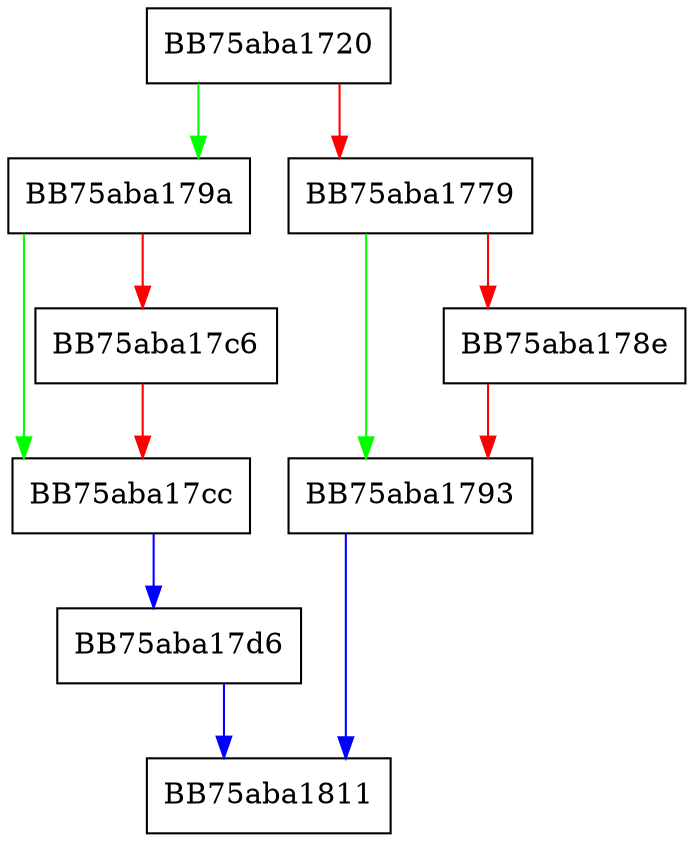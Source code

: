 digraph AddEvent {
  node [shape="box"];
  graph [splines=ortho];
  BB75aba1720 -> BB75aba179a [color="green"];
  BB75aba1720 -> BB75aba1779 [color="red"];
  BB75aba1779 -> BB75aba1793 [color="green"];
  BB75aba1779 -> BB75aba178e [color="red"];
  BB75aba178e -> BB75aba1793 [color="red"];
  BB75aba1793 -> BB75aba1811 [color="blue"];
  BB75aba179a -> BB75aba17cc [color="green"];
  BB75aba179a -> BB75aba17c6 [color="red"];
  BB75aba17c6 -> BB75aba17cc [color="red"];
  BB75aba17cc -> BB75aba17d6 [color="blue"];
  BB75aba17d6 -> BB75aba1811 [color="blue"];
}